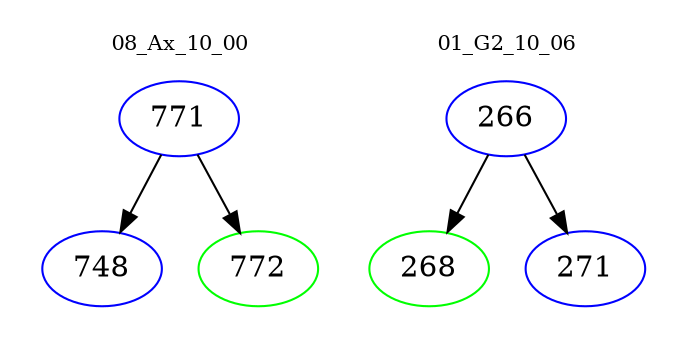 digraph{
subgraph cluster_0 {
color = white
label = "08_Ax_10_00";
fontsize=10;
T0_771 [label="771", color="blue"]
T0_771 -> T0_748 [color="black"]
T0_748 [label="748", color="blue"]
T0_771 -> T0_772 [color="black"]
T0_772 [label="772", color="green"]
}
subgraph cluster_1 {
color = white
label = "01_G2_10_06";
fontsize=10;
T1_266 [label="266", color="blue"]
T1_266 -> T1_268 [color="black"]
T1_268 [label="268", color="green"]
T1_266 -> T1_271 [color="black"]
T1_271 [label="271", color="blue"]
}
}
